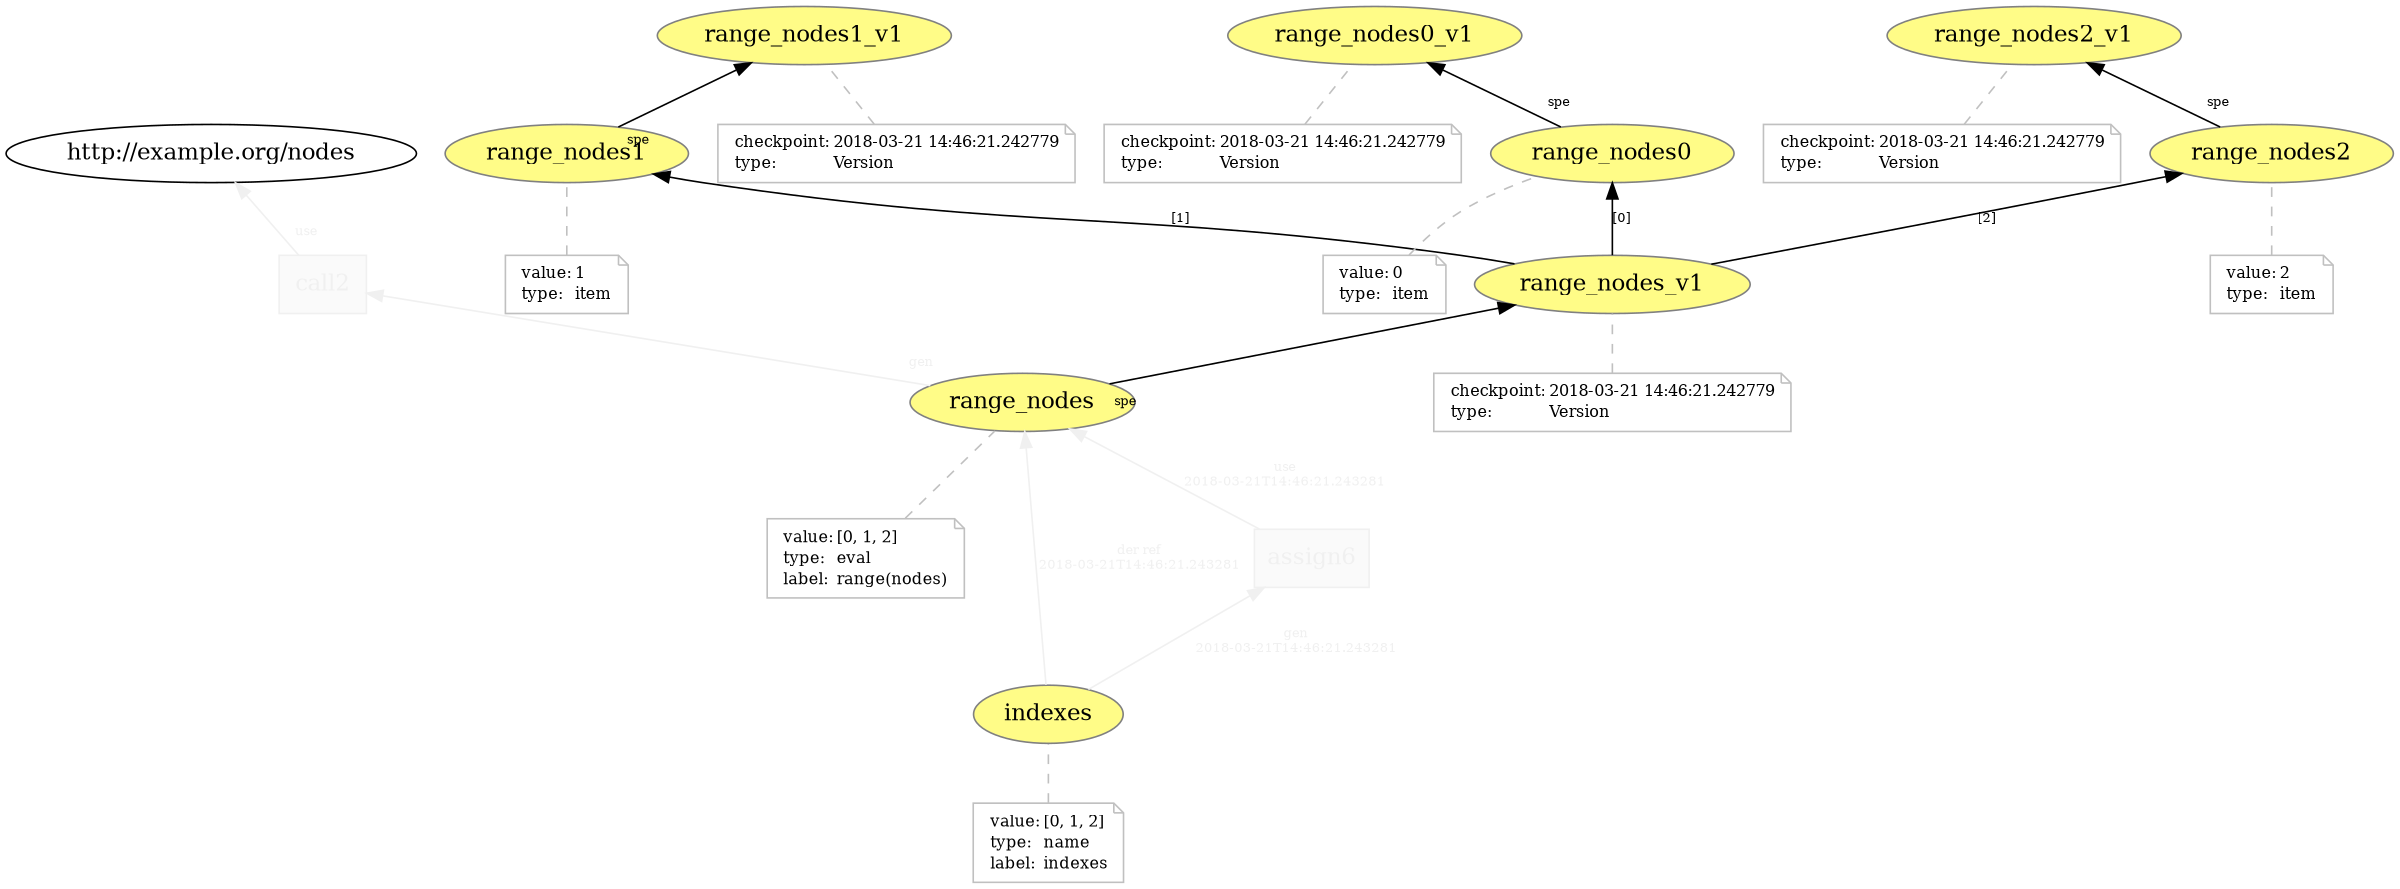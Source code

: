 digraph "PROV" { size="16,12"; rankdir="BT";
"http://example.org/range_nodes" [fillcolor="#FFFC87",color="#808080",style="filled",label="range_nodes",URL="http://example.org/range_nodes"]
"-attrs0" [color="gray",shape="note",fontsize="10",fontcolor="black",label=<<TABLE cellpadding="0" border="0">
	<TR>
	    <TD align="left">value:</TD>
	    <TD align="left">[0, 1, 2]</TD>
	</TR>
	<TR>
	    <TD align="left">type:</TD>
	    <TD align="left">eval</TD>
	</TR>
	<TR>
	    <TD align="left">label:</TD>
	    <TD align="left">range(nodes)</TD>
	</TR>
</TABLE>>]
"-attrs0" -> "http://example.org/range_nodes" [color="gray",style="dashed",arrowhead="none"]
"http://example.org/range_nodes_v1" [fillcolor="#FFFC87",color="#808080",style="filled",label="range_nodes_v1",URL="http://example.org/range_nodes_v1"]
"-attrs1" [color="gray",shape="note",fontsize="10",fontcolor="black",label=<<TABLE cellpadding="0" border="0">
	<TR>
	    <TD align="left">checkpoint:</TD>
	    <TD align="left">2018-03-21 14:46:21.242779</TD>
	</TR>
	<TR>
	    <TD align="left">type:</TD>
	    <TD align="left">Version</TD>
	</TR>
</TABLE>>]
"-attrs1" -> "http://example.org/range_nodes_v1" [color="gray",style="dashed",arrowhead="none"]
"http://example.org/range_nodes" -> "http://example.org/range_nodes_v1" [labelfontsize="8",labeldistance="1.5",labelangle="60.0",rotation="20",taillabel="spe"]
"http://example.org/range_nodes0" [fillcolor="#FFFC87",color="#808080",style="filled",label="range_nodes0",URL="http://example.org/range_nodes0"]
"-attrs2" [color="gray",shape="note",fontsize="10",fontcolor="black",label=<<TABLE cellpadding="0" border="0">
	<TR>
	    <TD align="left">value:</TD>
	    <TD align="left">0</TD>
	</TR>
	<TR>
	    <TD align="left">type:</TD>
	    <TD align="left">item</TD>
	</TR>
</TABLE>>]
"-attrs2" -> "http://example.org/range_nodes0" [color="gray",style="dashed",arrowhead="none"]
"http://example.org/range_nodes0_v1" [fillcolor="#FFFC87",color="#808080",style="filled",label="range_nodes0_v1",URL="http://example.org/range_nodes0_v1"]
"-attrs3" [color="gray",shape="note",fontsize="10",fontcolor="black",label=<<TABLE cellpadding="0" border="0">
	<TR>
	    <TD align="left">checkpoint:</TD>
	    <TD align="left">2018-03-21 14:46:21.242779</TD>
	</TR>
	<TR>
	    <TD align="left">type:</TD>
	    <TD align="left">Version</TD>
	</TR>
</TABLE>>]
"-attrs3" -> "http://example.org/range_nodes0_v1" [color="gray",style="dashed",arrowhead="none"]
"http://example.org/range_nodes0" -> "http://example.org/range_nodes0_v1" [labelfontsize="8",labeldistance="1.5",labelangle="60.0",rotation="20",taillabel="spe"]
"http://example.org/range_nodes_v1" -> "http://example.org/range_nodes0" [fontsize="8",distance="1.5",angle="60.0",rotation="20",label="[0]"]
"http://example.org/range_nodes1" [fillcolor="#FFFC87",color="#808080",style="filled",label="range_nodes1",URL="http://example.org/range_nodes1"]
"-attrs4" [color="gray",shape="note",fontsize="10",fontcolor="black",label=<<TABLE cellpadding="0" border="0">
	<TR>
	    <TD align="left">value:</TD>
	    <TD align="left">1</TD>
	</TR>
	<TR>
	    <TD align="left">type:</TD>
	    <TD align="left">item</TD>
	</TR>
</TABLE>>]
"-attrs4" -> "http://example.org/range_nodes1" [color="gray",style="dashed",arrowhead="none"]
"http://example.org/range_nodes1_v1" [fillcolor="#FFFC87",color="#808080",style="filled",label="range_nodes1_v1",URL="http://example.org/range_nodes1_v1"]
"-attrs5" [color="gray",shape="note",fontsize="10",fontcolor="black",label=<<TABLE cellpadding="0" border="0">
	<TR>
	    <TD align="left">checkpoint:</TD>
	    <TD align="left">2018-03-21 14:46:21.242779</TD>
	</TR>
	<TR>
	    <TD align="left">type:</TD>
	    <TD align="left">Version</TD>
	</TR>
</TABLE>>]
"-attrs5" -> "http://example.org/range_nodes1_v1" [color="gray",style="dashed",arrowhead="none"]
"http://example.org/range_nodes1" -> "http://example.org/range_nodes1_v1" [labelfontsize="8",labeldistance="1.5",labelangle="60.0",rotation="20",taillabel="spe"]
"http://example.org/range_nodes_v1" -> "http://example.org/range_nodes1" [fontsize="8",distance="1.5",angle="60.0",rotation="20",label="[1]"]
"http://example.org/range_nodes2" [fillcolor="#FFFC87",color="#808080",style="filled",label="range_nodes2",URL="http://example.org/range_nodes2"]
"-attrs6" [color="gray",shape="note",fontsize="10",fontcolor="black",label=<<TABLE cellpadding="0" border="0">
	<TR>
	    <TD align="left">value:</TD>
	    <TD align="left">2</TD>
	</TR>
	<TR>
	    <TD align="left">type:</TD>
	    <TD align="left">item</TD>
	</TR>
</TABLE>>]
"-attrs6" -> "http://example.org/range_nodes2" [color="gray",style="dashed",arrowhead="none"]
"http://example.org/range_nodes2_v1" [fillcolor="#FFFC87",color="#808080",style="filled",label="range_nodes2_v1",URL="http://example.org/range_nodes2_v1"]
"-attrs7" [color="gray",shape="note",fontsize="10",fontcolor="black",label=<<TABLE cellpadding="0" border="0">
	<TR>
	    <TD align="left">checkpoint:</TD>
	    <TD align="left">2018-03-21 14:46:21.242779</TD>
	</TR>
	<TR>
	    <TD align="left">type:</TD>
	    <TD align="left">Version</TD>
	</TR>
</TABLE>>]
"-attrs7" -> "http://example.org/range_nodes2_v1" [color="gray",style="dashed",arrowhead="none"]
"http://example.org/range_nodes2" -> "http://example.org/range_nodes2_v1" [labelfontsize="8",labeldistance="1.5",labelangle="60.0",rotation="20",taillabel="spe"]
"http://example.org/range_nodes_v1" -> "http://example.org/range_nodes2" [fontsize="8",distance="1.5",angle="60.0",rotation="20",label="[2]"]
"http://example.org/call2" [fillcolor="#FAFAFA",color="#F0F0F0",shape="polygon",sides="4",style="filled",fontcolor="#F0F0F0",label="call2",URL="http://example.org/call2"]
"http://example.org/call2" -> "http://example.org/nodes" [labelfontsize="8",labeldistance="1.5",labelangle="60.0",rotation="20",taillabel="use",fontcolor="#F0F0F0",color="#F0F0F0"]
"http://example.org/range_nodes" -> "http://example.org/call2" [labelfontsize="8",labeldistance="1.5",labelangle="60.0",rotation="20",taillabel="gen",fontcolor="#F0F0F0",color="#F0F0F0"]
"http://example.org/indexes" [fillcolor="#FFFC87",color="#808080",style="filled",label="indexes",URL="http://example.org/indexes"]
"-attrs8" [color="gray",shape="note",fontsize="10",fontcolor="black",label=<<TABLE cellpadding="0" border="0">
	<TR>
	    <TD align="left">value:</TD>
	    <TD align="left">[0, 1, 2]</TD>
	</TR>
	<TR>
	    <TD align="left">type:</TD>
	    <TD align="left">name</TD>
	</TR>
	<TR>
	    <TD align="left">label:</TD>
	    <TD align="left">indexes</TD>
	</TR>
</TABLE>>]
"-attrs8" -> "http://example.org/indexes" [color="gray",style="dashed",arrowhead="none"]
"http://example.org/assign6" [fillcolor="#FAFAFA",color="#F0F0F0",shape="polygon",sides="4",style="filled",fontcolor="#F0F0F0",label="assign6",URL="http://example.org/assign6"]
"http://example.org/indexes" -> "http://example.org/range_nodes" [fontsize="8",distance="1.5",angle="60.0",rotation="20",label="der ref
2018-03-21T14:46:21.243281",fontcolor="#F0F0F0",color="#F0F0F0"]
"http://example.org/assign6" -> "http://example.org/range_nodes" [fontsize="8",distance="1.5",angle="60.0",rotation="20",label="use
2018-03-21T14:46:21.243281",fontcolor="#F0F0F0",color="#F0F0F0"]
"http://example.org/indexes" -> "http://example.org/assign6" [fontsize="8",distance="1.5",angle="60.0",rotation="20",label="gen
2018-03-21T14:46:21.243281",fontcolor="#F0F0F0",color="#F0F0F0"]
}